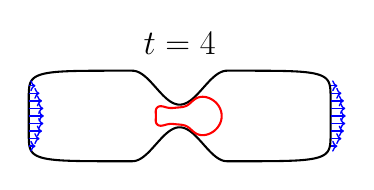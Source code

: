 \begin{tikzpicture}[scale=0.5]

\begin{axis}[
  xmin = -11,
  xmax = 11,
  ymin = -3.2,
  ymax = 3.2,
  scale only axis,
  axis equal image,
  hide axis,
  title = {\Huge$t=4$}
  ]

\addplot [mark=none,black,line width=1.5] table{
1.0e+01 0.0e+00
1.0e+01 3.682e-02
1.0e+01 7.365e-02
1.0e+01 1.105e-01
1.0e+01 1.474e-01
1.0e+01 1.843e-01
1.0e+01 2.213e-01
1.0e+01 2.583e-01
1.0e+01 2.955e-01
1.0e+01 3.327e-01
1.0e+01 3.7e-01
1.0e+01 4.074e-01
1.0e+01 4.45e-01
1.0e+01 4.827e-01
1.0e+01 5.205e-01
1.0e+01 5.586e-01
1.0e+01 5.967e-01
1.0e+01 6.351e-01
1.0e+01 6.737e-01
1.0e+01 7.125e-01
1.0e+01 7.515e-01
1.0e+01 7.907e-01
1.0e+01 8.302e-01
10.0e+00 8.7e-01
10.0e+00 9.1e-01
10.0e+00 9.504e-01
10.0e+00 9.911e-01
10.0e+00 1.032e+00
10.0e+00 1.073e+00
9.999e+00 1.115e+00
9.999e+00 1.157e+00
9.999e+00 1.2e+00
9.999e+00 1.242e+00
9.999e+00 1.286e+00
9.998e+00 1.33e+00
9.998e+00 1.374e+00
9.997e+00 1.419e+00
9.996e+00 1.464e+00
9.995e+00 1.509e+00
9.993e+00 1.556e+00
9.992e+00 1.602e+00
9.989e+00 1.649e+00
9.987e+00 1.697e+00
9.983e+00 1.746e+00
9.979e+00 1.794e+00
9.974e+00 1.844e+00
9.968e+00 1.894e+00
9.961e+00 1.944e+00
9.951e+00 1.995e+00
9.94e+00 2.046e+00
9.927e+00 2.097e+00
9.911e+00 2.149e+00
9.891e+00 2.201e+00
9.868e+00 2.252e+00
9.84e+00 2.304e+00
9.807e+00 2.355e+00
9.769e+00 2.405e+00
9.724e+00 2.454e+00
9.671e+00 2.503e+00
9.611e+00 2.55e+00
9.542e+00 2.594e+00
9.463e+00 2.637e+00
9.376e+00 2.678e+00
9.278e+00 2.716e+00
9.17e+00 2.751e+00
9.053e+00 2.783e+00
8.926e+00 2.813e+00
8.791e+00 2.839e+00
8.648e+00 2.862e+00
8.498e+00 2.883e+00
8.342e+00 2.901e+00
8.182e+00 2.917e+00
8.017e+00 2.931e+00
7.849e+00 2.942e+00
7.679e+00 2.952e+00
7.508e+00 2.96e+00
7.336e+00 2.967e+00
7.163e+00 2.973e+00
6.991e+00 2.978e+00
6.82e+00 2.982e+00
6.649e+00 2.985e+00
6.48e+00 2.988e+00
6.312e+00 2.99e+00
6.146e+00 2.992e+00
5.981e+00 2.994e+00
5.819e+00 2.995e+00
5.657e+00 2.996e+00
5.498e+00 2.997e+00
5.341e+00 2.998e+00
5.185e+00 2.998e+00
5.031e+00 2.998e+00
4.879e+00 2.999e+00
4.728e+00 2.999e+00
4.579e+00 2.999e+00
4.432e+00 2.999e+00
4.286e+00 3.0e+00
4.142e+00 3.0e+00
3.999e+00 3.0e+00
3.857e+00 3.0e+00
3.717e+00 3.0e+00
3.578e+00 3.0e+00
3.44e+00 3.0e+00
3.304e+00 3.0e+00
3.168e+00 3.0e+00
3.033e+00 2.993e+00
2.9e+00 2.967e+00
2.767e+00 2.922e+00
2.636e+00 2.859e+00
2.505e+00 2.78e+00
2.375e+00 2.685e+00
2.246e+00 2.578e+00
2.117e+00 2.459e+00
1.989e+00 2.332e+00
1.862e+00 2.198e+00
1.735e+00 2.059e+00
1.609e+00 1.918e+00
1.483e+00 1.777e+00
1.358e+00 1.638e+00
1.233e+00 1.503e+00
1.109e+00 1.374e+00
9.849e-01 1.253e+00
8.611e-01 1.142e+00
7.376e-01 1.042e+00
6.144e-01 9.557e-01
4.913e-01 8.831e-01
3.683e-01 8.255e-01
2.455e-01 7.837e-01
1.227e-01 7.585e-01
6.123e-16 7.5e-01
-1.227e-01 7.585e-01
-2.455e-01 7.837e-01
-3.683e-01 8.255e-01
-4.913e-01 8.831e-01
-6.144e-01 9.557e-01
-7.376e-01 1.042e+00
-8.611e-01 1.142e+00
-9.849e-01 1.253e+00
-1.109e+00 1.374e+00
-1.233e+00 1.503e+00
-1.358e+00 1.638e+00
-1.483e+00 1.777e+00
-1.609e+00 1.918e+00
-1.735e+00 2.059e+00
-1.862e+00 2.198e+00
-1.989e+00 2.332e+00
-2.117e+00 2.459e+00
-2.246e+00 2.578e+00
-2.375e+00 2.685e+00
-2.505e+00 2.78e+00
-2.636e+00 2.859e+00
-2.767e+00 2.922e+00
-2.9e+00 2.967e+00
-3.033e+00 2.993e+00
-3.168e+00 3.0e+00
-3.304e+00 3.0e+00
-3.44e+00 3.0e+00
-3.578e+00 3.0e+00
-3.717e+00 3.0e+00
-3.857e+00 3.0e+00
-3.999e+00 3.0e+00
-4.142e+00 3.0e+00
-4.286e+00 3.0e+00
-4.432e+00 2.999e+00
-4.579e+00 2.999e+00
-4.728e+00 2.999e+00
-4.879e+00 2.999e+00
-5.031e+00 2.998e+00
-5.185e+00 2.998e+00
-5.341e+00 2.998e+00
-5.498e+00 2.997e+00
-5.657e+00 2.996e+00
-5.819e+00 2.995e+00
-5.981e+00 2.994e+00
-6.146e+00 2.992e+00
-6.312e+00 2.99e+00
-6.48e+00 2.988e+00
-6.649e+00 2.985e+00
-6.82e+00 2.982e+00
-6.991e+00 2.978e+00
-7.163e+00 2.973e+00
-7.336e+00 2.967e+00
-7.508e+00 2.96e+00
-7.679e+00 2.952e+00
-7.849e+00 2.942e+00
-8.017e+00 2.931e+00
-8.182e+00 2.917e+00
-8.342e+00 2.901e+00
-8.498e+00 2.883e+00
-8.648e+00 2.862e+00
-8.791e+00 2.839e+00
-8.926e+00 2.813e+00
-9.053e+00 2.783e+00
-9.17e+00 2.751e+00
-9.278e+00 2.716e+00
-9.376e+00 2.678e+00
-9.463e+00 2.637e+00
-9.542e+00 2.594e+00
-9.611e+00 2.55e+00
-9.671e+00 2.503e+00
-9.724e+00 2.454e+00
-9.769e+00 2.405e+00
-9.807e+00 2.355e+00
-9.84e+00 2.304e+00
-9.868e+00 2.252e+00
-9.891e+00 2.201e+00
-9.911e+00 2.149e+00
-9.927e+00 2.097e+00
-9.94e+00 2.046e+00
-9.951e+00 1.995e+00
-9.961e+00 1.944e+00
-9.968e+00 1.894e+00
-9.974e+00 1.844e+00
-9.979e+00 1.794e+00
-9.983e+00 1.746e+00
-9.987e+00 1.697e+00
-9.989e+00 1.649e+00
-9.992e+00 1.602e+00
-9.993e+00 1.556e+00
-9.995e+00 1.509e+00
-9.996e+00 1.464e+00
-9.997e+00 1.419e+00
-9.998e+00 1.374e+00
-9.998e+00 1.33e+00
-9.999e+00 1.286e+00
-9.999e+00 1.242e+00
-9.999e+00 1.2e+00
-9.999e+00 1.157e+00
-9.999e+00 1.115e+00
-10.0e+00 1.073e+00
-10.0e+00 1.032e+00
-10.0e+00 9.911e-01
-10.0e+00 9.504e-01
-10.0e+00 9.1e-01
-10.0e+00 8.7e-01
-1.0e+01 8.302e-01
-1.0e+01 7.907e-01
-1.0e+01 7.515e-01
-1.0e+01 7.125e-01
-1.0e+01 6.737e-01
-1.0e+01 6.351e-01
-1.0e+01 5.967e-01
-1.0e+01 5.586e-01
-1.0e+01 5.205e-01
-1.0e+01 4.827e-01
-1.0e+01 4.45e-01
-1.0e+01 4.074e-01
-1.0e+01 3.7e-01
-1.0e+01 3.327e-01
-1.0e+01 2.955e-01
-1.0e+01 2.583e-01
-1.0e+01 2.213e-01
-1.0e+01 1.843e-01
-1.0e+01 1.474e-01
-1.0e+01 1.105e-01
-1.0e+01 7.365e-02
-1.0e+01 3.682e-02
-1.0e+01 3.674e-16
-1.0e+01 -3.682e-02
-1.0e+01 -7.365e-02
-1.0e+01 -1.105e-01
-1.0e+01 -1.474e-01
-1.0e+01 -1.843e-01
-1.0e+01 -2.213e-01
-1.0e+01 -2.583e-01
-1.0e+01 -2.955e-01
-1.0e+01 -3.327e-01
-1.0e+01 -3.7e-01
-1.0e+01 -4.074e-01
-1.0e+01 -4.45e-01
-1.0e+01 -4.827e-01
-1.0e+01 -5.205e-01
-1.0e+01 -5.586e-01
-1.0e+01 -5.967e-01
-1.0e+01 -6.351e-01
-1.0e+01 -6.737e-01
-1.0e+01 -7.125e-01
-1.0e+01 -7.515e-01
-1.0e+01 -7.907e-01
-1.0e+01 -8.302e-01
-10.0e+00 -8.7e-01
-10.0e+00 -9.1e-01
-10.0e+00 -9.504e-01
-10.0e+00 -9.911e-01
-10.0e+00 -1.032e+00
-10.0e+00 -1.073e+00
-9.999e+00 -1.115e+00
-9.999e+00 -1.157e+00
-9.999e+00 -1.2e+00
-9.999e+00 -1.242e+00
-9.999e+00 -1.286e+00
-9.998e+00 -1.33e+00
-9.998e+00 -1.374e+00
-9.997e+00 -1.419e+00
-9.996e+00 -1.464e+00
-9.995e+00 -1.509e+00
-9.993e+00 -1.556e+00
-9.992e+00 -1.602e+00
-9.989e+00 -1.649e+00
-9.987e+00 -1.697e+00
-9.983e+00 -1.746e+00
-9.979e+00 -1.794e+00
-9.974e+00 -1.844e+00
-9.968e+00 -1.894e+00
-9.961e+00 -1.944e+00
-9.951e+00 -1.995e+00
-9.94e+00 -2.046e+00
-9.927e+00 -2.097e+00
-9.911e+00 -2.149e+00
-9.891e+00 -2.201e+00
-9.868e+00 -2.252e+00
-9.84e+00 -2.304e+00
-9.807e+00 -2.355e+00
-9.769e+00 -2.405e+00
-9.724e+00 -2.454e+00
-9.671e+00 -2.503e+00
-9.611e+00 -2.55e+00
-9.542e+00 -2.594e+00
-9.463e+00 -2.637e+00
-9.376e+00 -2.678e+00
-9.278e+00 -2.716e+00
-9.17e+00 -2.751e+00
-9.053e+00 -2.783e+00
-8.926e+00 -2.813e+00
-8.791e+00 -2.839e+00
-8.648e+00 -2.862e+00
-8.498e+00 -2.883e+00
-8.342e+00 -2.901e+00
-8.182e+00 -2.917e+00
-8.017e+00 -2.931e+00
-7.849e+00 -2.942e+00
-7.679e+00 -2.952e+00
-7.508e+00 -2.96e+00
-7.336e+00 -2.967e+00
-7.163e+00 -2.973e+00
-6.991e+00 -2.978e+00
-6.82e+00 -2.982e+00
-6.649e+00 -2.985e+00
-6.48e+00 -2.988e+00
-6.312e+00 -2.99e+00
-6.146e+00 -2.992e+00
-5.981e+00 -2.994e+00
-5.819e+00 -2.995e+00
-5.657e+00 -2.996e+00
-5.498e+00 -2.997e+00
-5.341e+00 -2.998e+00
-5.185e+00 -2.998e+00
-5.031e+00 -2.998e+00
-4.879e+00 -2.999e+00
-4.728e+00 -2.999e+00
-4.579e+00 -2.999e+00
-4.432e+00 -2.999e+00
-4.286e+00 -3.0e+00
-4.142e+00 -3.0e+00
-3.999e+00 -3.0e+00
-3.857e+00 -3.0e+00
-3.717e+00 -3.0e+00
-3.578e+00 -3.0e+00
-3.44e+00 -3.0e+00
-3.304e+00 -3.0e+00
-3.168e+00 -3.0e+00
-3.033e+00 -2.993e+00
-2.9e+00 -2.967e+00
-2.767e+00 -2.922e+00
-2.636e+00 -2.859e+00
-2.505e+00 -2.78e+00
-2.375e+00 -2.685e+00
-2.246e+00 -2.578e+00
-2.117e+00 -2.459e+00
-1.989e+00 -2.332e+00
-1.862e+00 -2.198e+00
-1.735e+00 -2.059e+00
-1.609e+00 -1.918e+00
-1.483e+00 -1.777e+00
-1.358e+00 -1.638e+00
-1.233e+00 -1.503e+00
-1.109e+00 -1.374e+00
-9.849e-01 -1.253e+00
-8.611e-01 -1.142e+00
-7.376e-01 -1.042e+00
-6.144e-01 -9.557e-01
-4.913e-01 -8.831e-01
-3.683e-01 -8.255e-01
-2.455e-01 -7.837e-01
-1.227e-01 -7.585e-01
-1.837e-15 -7.5e-01
1.227e-01 -7.585e-01
2.455e-01 -7.837e-01
3.683e-01 -8.255e-01
4.913e-01 -8.831e-01
6.144e-01 -9.557e-01
7.376e-01 -1.042e+00
8.611e-01 -1.142e+00
9.849e-01 -1.253e+00
1.109e+00 -1.374e+00
1.233e+00 -1.503e+00
1.358e+00 -1.638e+00
1.483e+00 -1.777e+00
1.609e+00 -1.918e+00
1.735e+00 -2.059e+00
1.862e+00 -2.198e+00
1.989e+00 -2.332e+00
2.117e+00 -2.459e+00
2.246e+00 -2.578e+00
2.375e+00 -2.685e+00
2.505e+00 -2.78e+00
2.636e+00 -2.859e+00
2.767e+00 -2.922e+00
2.9e+00 -2.967e+00
3.033e+00 -2.993e+00
3.168e+00 -3.0e+00
3.304e+00 -3.0e+00
3.44e+00 -3.0e+00
3.578e+00 -3.0e+00
3.717e+00 -3.0e+00
3.857e+00 -3.0e+00
3.999e+00 -3.0e+00
4.142e+00 -3.0e+00
4.286e+00 -3.0e+00
4.432e+00 -2.999e+00
4.579e+00 -2.999e+00
4.728e+00 -2.999e+00
4.879e+00 -2.999e+00
5.031e+00 -2.998e+00
5.185e+00 -2.998e+00
5.341e+00 -2.998e+00
5.498e+00 -2.997e+00
5.657e+00 -2.996e+00
5.819e+00 -2.995e+00
5.981e+00 -2.994e+00
6.146e+00 -2.992e+00
6.312e+00 -2.99e+00
6.48e+00 -2.988e+00
6.649e+00 -2.985e+00
6.82e+00 -2.982e+00
6.991e+00 -2.978e+00
7.163e+00 -2.973e+00
7.336e+00 -2.967e+00
7.508e+00 -2.96e+00
7.679e+00 -2.952e+00
7.849e+00 -2.942e+00
8.017e+00 -2.931e+00
8.182e+00 -2.917e+00
8.342e+00 -2.901e+00
8.498e+00 -2.883e+00
8.648e+00 -2.862e+00
8.791e+00 -2.839e+00
8.926e+00 -2.813e+00
9.053e+00 -2.783e+00
9.17e+00 -2.751e+00
9.278e+00 -2.716e+00
9.376e+00 -2.678e+00
9.463e+00 -2.637e+00
9.542e+00 -2.594e+00
9.611e+00 -2.55e+00
9.671e+00 -2.503e+00
9.724e+00 -2.454e+00
9.769e+00 -2.405e+00
9.807e+00 -2.355e+00
9.84e+00 -2.304e+00
9.868e+00 -2.252e+00
9.891e+00 -2.201e+00
9.911e+00 -2.149e+00
9.927e+00 -2.097e+00
9.94e+00 -2.046e+00
9.951e+00 -1.995e+00
9.961e+00 -1.944e+00
9.968e+00 -1.894e+00
9.974e+00 -1.844e+00
9.979e+00 -1.794e+00
9.983e+00 -1.746e+00
9.987e+00 -1.697e+00
9.989e+00 -1.649e+00
9.992e+00 -1.602e+00
9.993e+00 -1.556e+00
9.995e+00 -1.509e+00
9.996e+00 -1.464e+00
9.997e+00 -1.419e+00
9.998e+00 -1.374e+00
9.998e+00 -1.33e+00
9.999e+00 -1.286e+00
9.999e+00 -1.242e+00
9.999e+00 -1.2e+00
9.999e+00 -1.157e+00
9.999e+00 -1.115e+00
10.0e+00 -1.073e+00
10.0e+00 -1.032e+00
10.0e+00 -9.911e-01
10.0e+00 -9.504e-01
10.0e+00 -9.1e-01
10.0e+00 -8.7e-01
1.0e+01 -8.302e-01
1.0e+01 -7.907e-01
1.0e+01 -7.515e-01
1.0e+01 -7.125e-01
1.0e+01 -6.737e-01
1.0e+01 -6.351e-01
1.0e+01 -5.967e-01
1.0e+01 -5.586e-01
1.0e+01 -5.205e-01
1.0e+01 -4.827e-01
1.0e+01 -4.45e-01
1.0e+01 -4.074e-01
1.0e+01 -3.7e-01
1.0e+01 -3.327e-01
1.0e+01 -2.955e-01
1.0e+01 -2.583e-01
1.0e+01 -2.213e-01
1.0e+01 -1.843e-01
1.0e+01 -1.474e-01
1.0e+01 -1.105e-01
1.0e+01 -7.365e-02
1.0e+01 -3.682e-02
1.0e+01 0.0e+00
};


\addplot [mark=none,red,line width=1.5] table{
7.005e-01 8.507e-01
6.846e-01 8.366e-01
6.684e-01 8.225e-01
6.518e-01 8.084e-01
6.347e-01 7.943e-01
6.17e-01 7.801e-01
5.986e-01 7.66e-01
5.794e-01 7.519e-01
5.592e-01 7.378e-01
5.38e-01 7.239e-01
5.157e-01 7.102e-01
4.922e-01 6.968e-01
4.675e-01 6.837e-01
4.415e-01 6.711e-01
4.142e-01 6.591e-01
3.855e-01 6.476e-01
3.556e-01 6.368e-01
3.243e-01 6.267e-01
2.916e-01 6.174e-01
2.577e-01 6.088e-01
2.226e-01 6.009e-01
1.862e-01 5.938e-01
1.486e-01 5.874e-01
1.098e-01 5.818e-01
6.984e-02 5.768e-01
2.88e-02 5.723e-01
-1.331e-02 5.683e-01
-5.647e-02 5.646e-01
-1.006e-01 5.609e-01
-1.458e-01 5.572e-01
-1.919e-01 5.531e-01
-2.39e-01 5.487e-01
-2.869e-01 5.439e-01
-3.358e-01 5.39e-01
-3.856e-01 5.343e-01
-4.364e-01 5.301e-01
-4.88e-01 5.271e-01
-5.406e-01 5.256e-01
-5.94e-01 5.262e-01
-6.481e-01 5.293e-01
-7.028e-01 5.349e-01
-7.578e-01 5.432e-01
-8.132e-01 5.539e-01
-8.688e-01 5.668e-01
-9.246e-01 5.814e-01
-9.809e-01 5.969e-01
-1.038e+00 6.124e-01
-1.095e+00 6.268e-01
-1.154e+00 6.386e-01
-1.214e+00 6.46e-01
-1.275e+00 6.47e-01
-1.336e+00 6.394e-01
-1.395e+00 6.215e-01
-1.45e+00 5.921e-01
-1.497e+00 5.514e-01
-1.535e+00 5.011e-01
-1.562e+00 4.439e-01
-1.577e+00 3.827e-01
-1.585e+00 3.195e-01
-1.586e+00 2.558e-01
-1.583e+00 1.919e-01
-1.579e+00 1.281e-01
-1.576e+00 6.409e-02
-1.575e+00 -7.645e-11
-1.576e+00 -6.409e-02
-1.579e+00 -1.281e-01
-1.583e+00 -1.919e-01
-1.586e+00 -2.558e-01
-1.585e+00 -3.195e-01
-1.577e+00 -3.827e-01
-1.562e+00 -4.439e-01
-1.535e+00 -5.011e-01
-1.497e+00 -5.514e-01
-1.45e+00 -5.921e-01
-1.395e+00 -6.215e-01
-1.336e+00 -6.394e-01
-1.275e+00 -6.47e-01
-1.214e+00 -6.46e-01
-1.154e+00 -6.386e-01
-1.095e+00 -6.268e-01
-1.038e+00 -6.124e-01
-9.809e-01 -5.969e-01
-9.246e-01 -5.814e-01
-8.688e-01 -5.668e-01
-8.132e-01 -5.539e-01
-7.578e-01 -5.432e-01
-7.028e-01 -5.349e-01
-6.481e-01 -5.293e-01
-5.94e-01 -5.262e-01
-5.406e-01 -5.256e-01
-4.88e-01 -5.271e-01
-4.364e-01 -5.301e-01
-3.856e-01 -5.343e-01
-3.358e-01 -5.39e-01
-2.869e-01 -5.439e-01
-2.39e-01 -5.487e-01
-1.919e-01 -5.531e-01
-1.458e-01 -5.572e-01
-1.006e-01 -5.609e-01
-5.647e-02 -5.646e-01
-1.331e-02 -5.683e-01
2.88e-02 -5.723e-01
6.984e-02 -5.768e-01
1.098e-01 -5.818e-01
1.486e-01 -5.874e-01
1.862e-01 -5.938e-01
2.226e-01 -6.009e-01
2.577e-01 -6.088e-01
2.916e-01 -6.174e-01
3.243e-01 -6.267e-01
3.556e-01 -6.368e-01
3.855e-01 -6.476e-01
4.142e-01 -6.591e-01
4.415e-01 -6.711e-01
4.675e-01 -6.837e-01
4.922e-01 -6.968e-01
5.157e-01 -7.102e-01
5.38e-01 -7.239e-01
5.592e-01 -7.378e-01
5.794e-01 -7.519e-01
5.986e-01 -7.66e-01
6.17e-01 -7.801e-01
6.347e-01 -7.943e-01
6.518e-01 -8.084e-01
6.684e-01 -8.225e-01
6.846e-01 -8.366e-01
7.005e-01 -8.507e-01
7.163e-01 -8.648e-01
7.32e-01 -8.79e-01
7.477e-01 -8.934e-01
7.635e-01 -9.079e-01
7.796e-01 -9.226e-01
7.96e-01 -9.375e-01
8.128e-01 -9.527e-01
8.301e-01 -9.681e-01
8.48e-01 -9.839e-01
8.666e-01 -1.0e+00
8.859e-01 -1.016e+00
9.061e-01 -1.033e+00
9.271e-01 -1.05e+00
9.492e-01 -1.067e+00
9.723e-01 -1.085e+00
9.966e-01 -1.102e+00
1.022e+00 -1.119e+00
1.049e+00 -1.137e+00
1.077e+00 -1.153e+00
1.107e+00 -1.17e+00
1.138e+00 -1.186e+00
1.171e+00 -1.201e+00
1.205e+00 -1.215e+00
1.241e+00 -1.228e+00
1.278e+00 -1.239e+00
1.317e+00 -1.249e+00
1.358e+00 -1.257e+00
1.4e+00 -1.264e+00
1.443e+00 -1.268e+00
1.487e+00 -1.271e+00
1.532e+00 -1.272e+00
1.579e+00 -1.27e+00
1.626e+00 -1.266e+00
1.674e+00 -1.26e+00
1.722e+00 -1.252e+00
1.771e+00 -1.242e+00
1.82e+00 -1.229e+00
1.87e+00 -1.214e+00
1.919e+00 -1.196e+00
1.969e+00 -1.177e+00
2.018e+00 -1.155e+00
2.068e+00 -1.13e+00
2.117e+00 -1.104e+00
2.165e+00 -1.075e+00
2.213e+00 -1.043e+00
2.26e+00 -1.01e+00
2.306e+00 -9.736e-01
2.35e+00 -9.354e-01
2.394e+00 -8.948e-01
2.436e+00 -8.52e-01
2.477e+00 -8.07e-01
2.515e+00 -7.598e-01
2.552e+00 -7.106e-01
2.587e+00 -6.594e-01
2.619e+00 -6.062e-01
2.649e+00 -5.513e-01
2.676e+00 -4.946e-01
2.7e+00 -4.364e-01
2.722e+00 -3.768e-01
2.74e+00 -3.16e-01
2.756e+00 -2.541e-01
2.768e+00 -1.913e-01
2.776e+00 -1.279e-01
2.781e+00 -6.407e-02
2.783e+00 -7.193e-11
2.781e+00 6.407e-02
2.776e+00 1.279e-01
2.768e+00 1.913e-01
2.756e+00 2.541e-01
2.74e+00 3.16e-01
2.722e+00 3.768e-01
2.7e+00 4.364e-01
2.676e+00 4.946e-01
2.649e+00 5.513e-01
2.619e+00 6.062e-01
2.587e+00 6.594e-01
2.552e+00 7.106e-01
2.515e+00 7.598e-01
2.477e+00 8.07e-01
2.436e+00 8.52e-01
2.394e+00 8.948e-01
2.35e+00 9.354e-01
2.306e+00 9.736e-01
2.26e+00 1.01e+00
2.213e+00 1.043e+00
2.165e+00 1.075e+00
2.117e+00 1.104e+00
2.068e+00 1.13e+00
2.018e+00 1.155e+00
1.969e+00 1.177e+00
1.919e+00 1.196e+00
1.87e+00 1.214e+00
1.82e+00 1.229e+00
1.771e+00 1.242e+00
1.722e+00 1.252e+00
1.674e+00 1.26e+00
1.626e+00 1.266e+00
1.579e+00 1.27e+00
1.532e+00 1.272e+00
1.487e+00 1.271e+00
1.443e+00 1.268e+00
1.4e+00 1.264e+00
1.358e+00 1.257e+00
1.317e+00 1.249e+00
1.278e+00 1.239e+00
1.241e+00 1.228e+00
1.205e+00 1.215e+00
1.171e+00 1.201e+00
1.138e+00 1.186e+00
1.107e+00 1.17e+00
1.077e+00 1.153e+00
1.049e+00 1.137e+00
1.022e+00 1.119e+00
9.966e-01 1.102e+00
9.723e-01 1.085e+00
9.492e-01 1.067e+00
9.271e-01 1.05e+00
9.061e-01 1.033e+00
8.859e-01 1.016e+00
8.666e-01 1.0e+00
8.48e-01 9.839e-01
8.301e-01 9.681e-01
8.128e-01 9.527e-01
7.96e-01 9.375e-01
7.796e-01 9.226e-01
7.635e-01 9.079e-01
7.477e-01 8.934e-01
7.32e-01 8.79e-01
7.163e-01 8.648e-01
7.005e-01 8.507e-01
};

\foreach \y in {-2.0,-1.5,...,2.0}
\addplot[color=blue,line width = 1.0pt,solid,->]
plot coordinates{
  (-10,\y)
  (-10+exp(9/(\y*\y-9))/exp(-1),\y)
};

\foreach \y in {-2.0,-1.5,...,2.0}
\addplot[color=blue,line width = 1.0pt,solid,->]
plot coordinates{
  (10,\y)
  (10+exp(9/(\y*\y-9))/exp(-1),\y)
};

\end{axis}

\end{tikzpicture}




